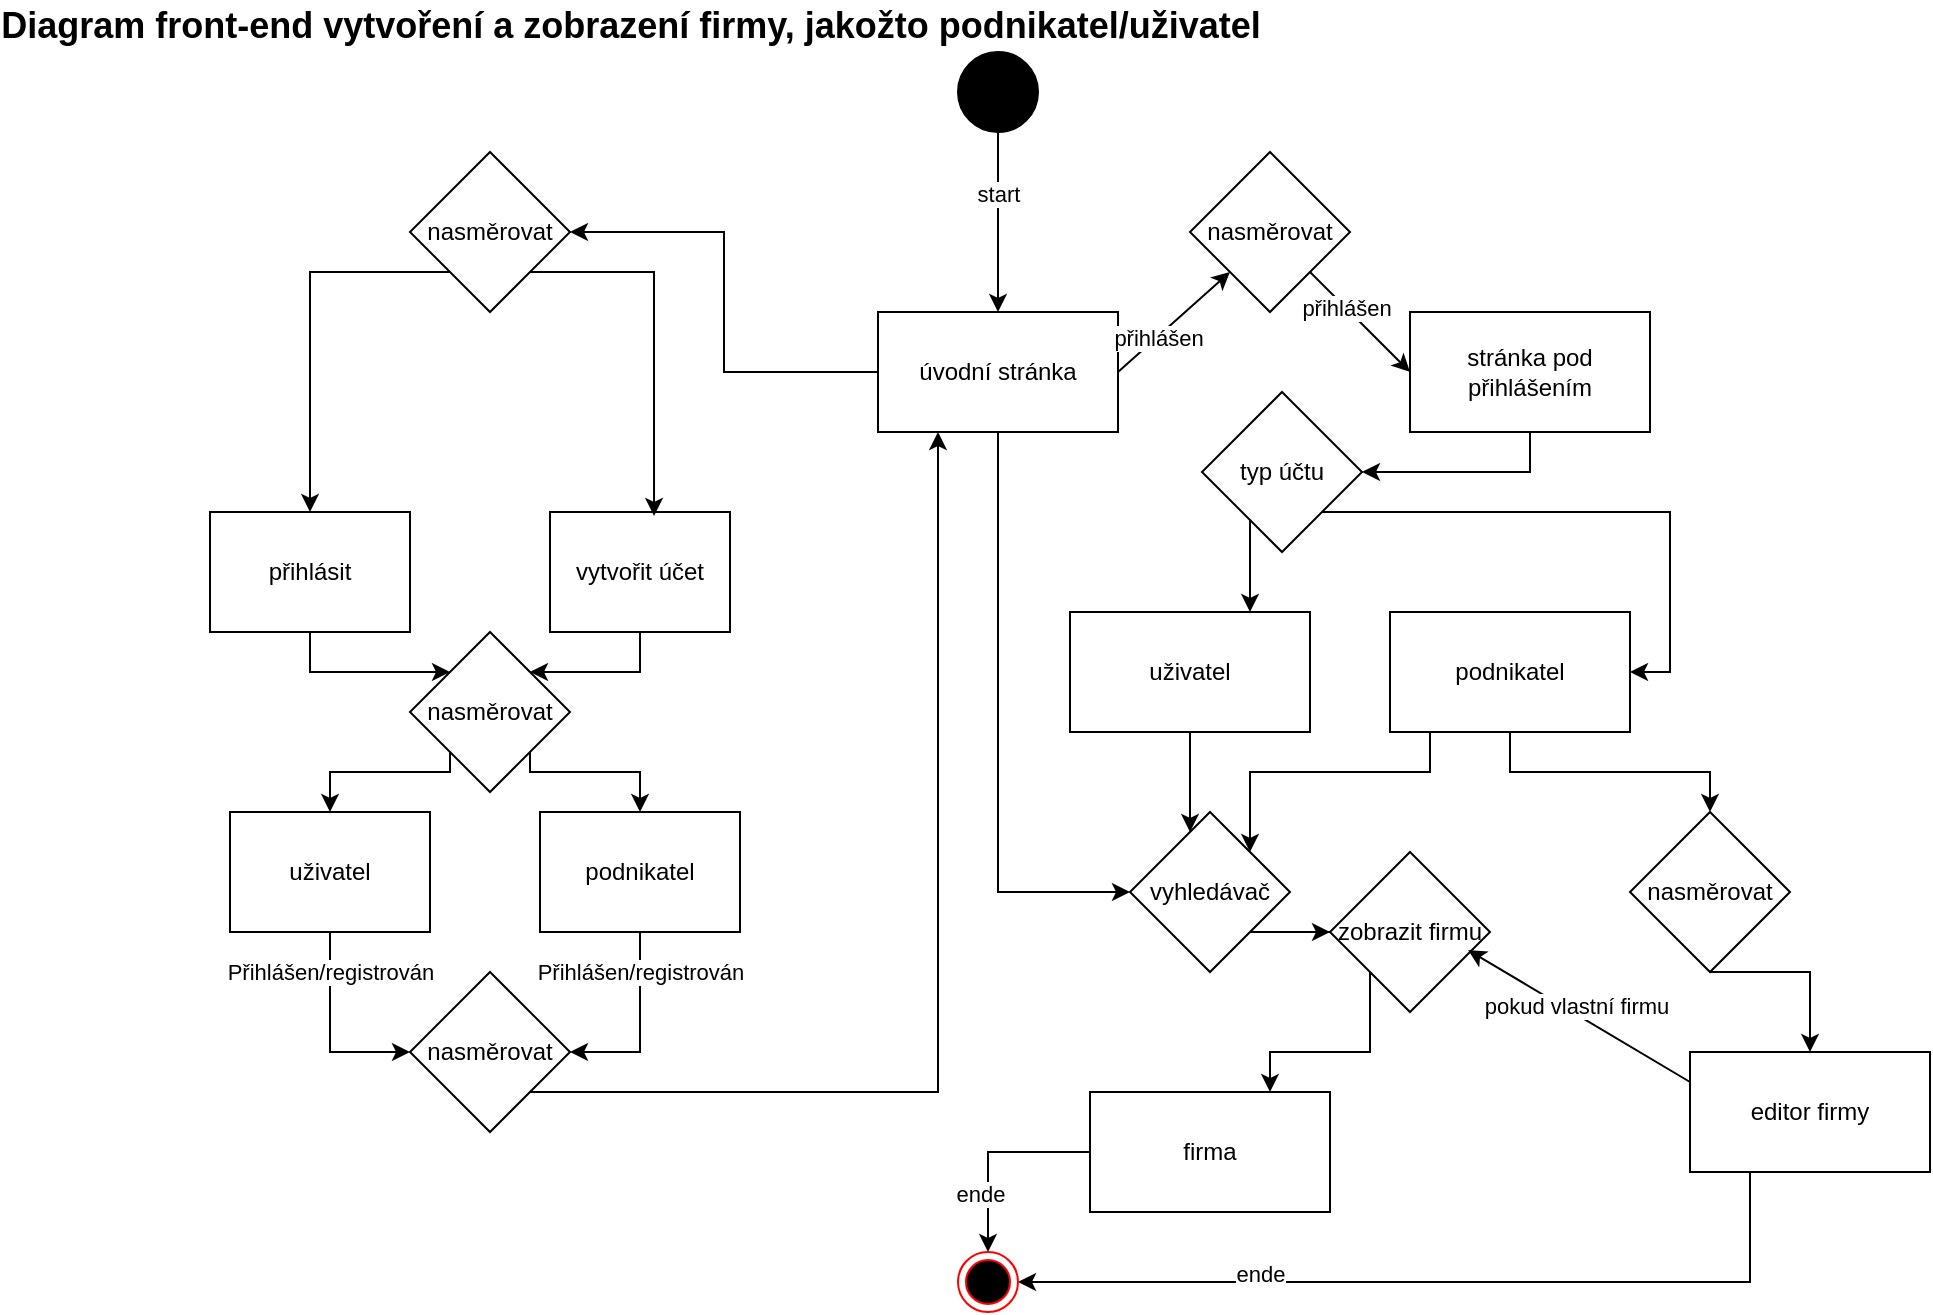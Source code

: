 <mxfile version="26.0.4">
  <diagram id="C5RBs43oDa-KdzZeNtuy" name="Page-1">
    <mxGraphModel dx="2261" dy="1897" grid="1" gridSize="10" guides="1" tooltips="1" connect="1" arrows="1" fold="1" page="1" pageScale="1" pageWidth="827" pageHeight="1169" math="0" shadow="0">
      <root>
        <mxCell id="WIyWlLk6GJQsqaUBKTNV-0" />
        <mxCell id="WIyWlLk6GJQsqaUBKTNV-1" parent="WIyWlLk6GJQsqaUBKTNV-0" />
        <mxCell id="F98A4-BxS8qPlq2a8Foa-3" style="edgeStyle=orthogonalEdgeStyle;rounded=0;orthogonalLoop=1;jettySize=auto;html=1;exitX=0;exitY=0.5;exitDx=0;exitDy=0;" edge="1" parent="WIyWlLk6GJQsqaUBKTNV-1" source="l1_Gi6-Y9cpdIQT6sdVG-0" target="F98A4-BxS8qPlq2a8Foa-0">
          <mxGeometry relative="1" as="geometry" />
        </mxCell>
        <mxCell id="F98A4-BxS8qPlq2a8Foa-31" style="edgeStyle=orthogonalEdgeStyle;rounded=0;orthogonalLoop=1;jettySize=auto;html=1;exitX=0.5;exitY=1;exitDx=0;exitDy=0;entryX=0;entryY=0.5;entryDx=0;entryDy=0;" edge="1" parent="WIyWlLk6GJQsqaUBKTNV-1" source="l1_Gi6-Y9cpdIQT6sdVG-0" target="l1_Gi6-Y9cpdIQT6sdVG-21">
          <mxGeometry relative="1" as="geometry" />
        </mxCell>
        <mxCell id="l1_Gi6-Y9cpdIQT6sdVG-0" value="úvodní stránka" style="rounded=1;whiteSpace=wrap;html=1;arcSize=0;" parent="WIyWlLk6GJQsqaUBKTNV-1" vertex="1">
          <mxGeometry x="354" width="120" height="60" as="geometry" />
        </mxCell>
        <mxCell id="F98A4-BxS8qPlq2a8Foa-7" style="edgeStyle=orthogonalEdgeStyle;rounded=0;orthogonalLoop=1;jettySize=auto;html=1;exitX=0.5;exitY=1;exitDx=0;exitDy=0;entryX=1;entryY=0;entryDx=0;entryDy=0;" edge="1" parent="WIyWlLk6GJQsqaUBKTNV-1" source="l1_Gi6-Y9cpdIQT6sdVG-1" target="F98A4-BxS8qPlq2a8Foa-6">
          <mxGeometry relative="1" as="geometry" />
        </mxCell>
        <mxCell id="l1_Gi6-Y9cpdIQT6sdVG-1" value="vytvořit účet" style="rounded=1;whiteSpace=wrap;html=1;arcSize=0;" parent="WIyWlLk6GJQsqaUBKTNV-1" vertex="1">
          <mxGeometry x="190" y="100" width="90" height="60" as="geometry" />
        </mxCell>
        <mxCell id="F98A4-BxS8qPlq2a8Foa-8" style="edgeStyle=orthogonalEdgeStyle;rounded=0;orthogonalLoop=1;jettySize=auto;html=1;exitX=0.5;exitY=1;exitDx=0;exitDy=0;entryX=0;entryY=0;entryDx=0;entryDy=0;" edge="1" parent="WIyWlLk6GJQsqaUBKTNV-1" source="l1_Gi6-Y9cpdIQT6sdVG-2" target="F98A4-BxS8qPlq2a8Foa-6">
          <mxGeometry relative="1" as="geometry" />
        </mxCell>
        <mxCell id="l1_Gi6-Y9cpdIQT6sdVG-2" value="přihlásit" style="rounded=1;whiteSpace=wrap;html=1;arcSize=0;" parent="WIyWlLk6GJQsqaUBKTNV-1" vertex="1">
          <mxGeometry x="20" y="100" width="100" height="60" as="geometry" />
        </mxCell>
        <mxCell id="F98A4-BxS8qPlq2a8Foa-14" style="edgeStyle=orthogonalEdgeStyle;rounded=0;orthogonalLoop=1;jettySize=auto;html=1;exitX=0.5;exitY=1;exitDx=0;exitDy=0;entryX=1;entryY=0.5;entryDx=0;entryDy=0;" edge="1" parent="WIyWlLk6GJQsqaUBKTNV-1" source="l1_Gi6-Y9cpdIQT6sdVG-9" target="F98A4-BxS8qPlq2a8Foa-11">
          <mxGeometry relative="1" as="geometry" />
        </mxCell>
        <mxCell id="l1_Gi6-Y9cpdIQT6sdVG-9" value="podnikatel" style="rounded=1;whiteSpace=wrap;html=1;arcSize=0;" parent="WIyWlLk6GJQsqaUBKTNV-1" vertex="1">
          <mxGeometry x="185" y="250" width="100" height="60" as="geometry" />
        </mxCell>
        <mxCell id="F98A4-BxS8qPlq2a8Foa-13" style="edgeStyle=orthogonalEdgeStyle;rounded=0;orthogonalLoop=1;jettySize=auto;html=1;exitX=0.5;exitY=1;exitDx=0;exitDy=0;entryX=0;entryY=0.5;entryDx=0;entryDy=0;" edge="1" parent="WIyWlLk6GJQsqaUBKTNV-1" source="l1_Gi6-Y9cpdIQT6sdVG-10" target="F98A4-BxS8qPlq2a8Foa-11">
          <mxGeometry relative="1" as="geometry" />
        </mxCell>
        <mxCell id="l1_Gi6-Y9cpdIQT6sdVG-10" value="uživatel" style="rounded=1;whiteSpace=wrap;html=1;arcSize=0;" parent="WIyWlLk6GJQsqaUBKTNV-1" vertex="1">
          <mxGeometry x="30" y="250" width="100" height="60" as="geometry" />
        </mxCell>
        <mxCell id="F98A4-BxS8qPlq2a8Foa-38" style="edgeStyle=orthogonalEdgeStyle;rounded=0;orthogonalLoop=1;jettySize=auto;html=1;exitX=0;exitY=1;exitDx=0;exitDy=0;entryX=0.75;entryY=0;entryDx=0;entryDy=0;" edge="1" parent="WIyWlLk6GJQsqaUBKTNV-1" source="l1_Gi6-Y9cpdIQT6sdVG-20" target="F98A4-BxS8qPlq2a8Foa-34">
          <mxGeometry relative="1" as="geometry" />
        </mxCell>
        <mxCell id="l1_Gi6-Y9cpdIQT6sdVG-20" value="zobrazit firmu" style="rhombus;whiteSpace=wrap;html=1;" parent="WIyWlLk6GJQsqaUBKTNV-1" vertex="1">
          <mxGeometry x="580" y="270" width="80" height="80" as="geometry" />
        </mxCell>
        <mxCell id="F98A4-BxS8qPlq2a8Foa-39" style="edgeStyle=orthogonalEdgeStyle;rounded=0;orthogonalLoop=1;jettySize=auto;html=1;exitX=1;exitY=1;exitDx=0;exitDy=0;entryX=0;entryY=0.5;entryDx=0;entryDy=0;" edge="1" parent="WIyWlLk6GJQsqaUBKTNV-1" source="l1_Gi6-Y9cpdIQT6sdVG-21" target="l1_Gi6-Y9cpdIQT6sdVG-20">
          <mxGeometry relative="1" as="geometry" />
        </mxCell>
        <mxCell id="l1_Gi6-Y9cpdIQT6sdVG-21" value="vyhledávač" style="rhombus;whiteSpace=wrap;html=1;" parent="WIyWlLk6GJQsqaUBKTNV-1" vertex="1">
          <mxGeometry x="480" y="250" width="80" height="80" as="geometry" />
        </mxCell>
        <mxCell id="F98A4-BxS8qPlq2a8Foa-29" style="edgeStyle=orthogonalEdgeStyle;rounded=0;orthogonalLoop=1;jettySize=auto;html=1;exitX=0.5;exitY=1;exitDx=0;exitDy=0;entryX=1;entryY=0.5;entryDx=0;entryDy=0;" edge="1" parent="WIyWlLk6GJQsqaUBKTNV-1" source="l1_Gi6-Y9cpdIQT6sdVG-26" target="l1_Gi6-Y9cpdIQT6sdVG-31">
          <mxGeometry relative="1" as="geometry" />
        </mxCell>
        <mxCell id="l1_Gi6-Y9cpdIQT6sdVG-26" value="stránka pod přihlášením" style="rounded=1;whiteSpace=wrap;html=1;arcSize=0;" parent="WIyWlLk6GJQsqaUBKTNV-1" vertex="1">
          <mxGeometry x="620" width="120" height="60" as="geometry" />
        </mxCell>
        <mxCell id="l1_Gi6-Y9cpdIQT6sdVG-27" value="" style="endArrow=classic;html=1;rounded=0;entryX=0;entryY=0.5;entryDx=0;entryDy=0;exitX=1;exitY=1;exitDx=0;exitDy=0;" parent="WIyWlLk6GJQsqaUBKTNV-1" source="F98A4-BxS8qPlq2a8Foa-19" target="l1_Gi6-Y9cpdIQT6sdVG-26" edge="1">
          <mxGeometry width="50" height="50" relative="1" as="geometry">
            <mxPoint x="590" y="-20" as="sourcePoint" />
            <mxPoint x="440" y="250" as="targetPoint" />
          </mxGeometry>
        </mxCell>
        <mxCell id="l1_Gi6-Y9cpdIQT6sdVG-28" value="přihlášen" style="edgeLabel;html=1;align=center;verticalAlign=middle;resizable=0;points=[];" parent="l1_Gi6-Y9cpdIQT6sdVG-27" vertex="1" connectable="0">
          <mxGeometry x="-0.288" relative="1" as="geometry">
            <mxPoint as="offset" />
          </mxGeometry>
        </mxCell>
        <mxCell id="l1_Gi6-Y9cpdIQT6sdVG-33" style="edgeStyle=orthogonalEdgeStyle;rounded=0;orthogonalLoop=1;jettySize=auto;html=1;exitX=1;exitY=1;exitDx=0;exitDy=0;entryX=1;entryY=0.5;entryDx=0;entryDy=0;" parent="WIyWlLk6GJQsqaUBKTNV-1" source="l1_Gi6-Y9cpdIQT6sdVG-31" target="l1_Gi6-Y9cpdIQT6sdVG-35" edge="1">
          <mxGeometry relative="1" as="geometry">
            <mxPoint x="700" y="360" as="targetPoint" />
          </mxGeometry>
        </mxCell>
        <mxCell id="F98A4-BxS8qPlq2a8Foa-28" style="edgeStyle=orthogonalEdgeStyle;rounded=0;orthogonalLoop=1;jettySize=auto;html=1;exitX=0;exitY=1;exitDx=0;exitDy=0;entryX=0.75;entryY=0;entryDx=0;entryDy=0;" edge="1" parent="WIyWlLk6GJQsqaUBKTNV-1" source="l1_Gi6-Y9cpdIQT6sdVG-31" target="l1_Gi6-Y9cpdIQT6sdVG-34">
          <mxGeometry relative="1" as="geometry">
            <mxPoint x="490" y="160" as="targetPoint" />
            <Array as="points">
              <mxPoint x="540" y="100" />
            </Array>
          </mxGeometry>
        </mxCell>
        <mxCell id="l1_Gi6-Y9cpdIQT6sdVG-31" value="typ účtu" style="rhombus;whiteSpace=wrap;html=1;" parent="WIyWlLk6GJQsqaUBKTNV-1" vertex="1">
          <mxGeometry x="516" y="40" width="80" height="80" as="geometry" />
        </mxCell>
        <mxCell id="l1_Gi6-Y9cpdIQT6sdVG-34" value="uživatel" style="rounded=0;whiteSpace=wrap;html=1;" parent="WIyWlLk6GJQsqaUBKTNV-1" vertex="1">
          <mxGeometry x="450" y="150" width="120" height="60" as="geometry" />
        </mxCell>
        <mxCell id="F98A4-BxS8qPlq2a8Foa-24" style="edgeStyle=orthogonalEdgeStyle;rounded=0;orthogonalLoop=1;jettySize=auto;html=1;exitX=0.5;exitY=1;exitDx=0;exitDy=0;entryX=0.5;entryY=0;entryDx=0;entryDy=0;" edge="1" parent="WIyWlLk6GJQsqaUBKTNV-1" source="l1_Gi6-Y9cpdIQT6sdVG-35" target="F98A4-BxS8qPlq2a8Foa-23">
          <mxGeometry relative="1" as="geometry" />
        </mxCell>
        <mxCell id="F98A4-BxS8qPlq2a8Foa-33" style="edgeStyle=orthogonalEdgeStyle;rounded=0;orthogonalLoop=1;jettySize=auto;html=1;exitX=0;exitY=1;exitDx=0;exitDy=0;entryX=1;entryY=0;entryDx=0;entryDy=0;" edge="1" parent="WIyWlLk6GJQsqaUBKTNV-1" source="l1_Gi6-Y9cpdIQT6sdVG-35" target="l1_Gi6-Y9cpdIQT6sdVG-21">
          <mxGeometry relative="1" as="geometry">
            <Array as="points">
              <mxPoint x="630" y="210" />
              <mxPoint x="630" y="230" />
              <mxPoint x="540" y="230" />
            </Array>
          </mxGeometry>
        </mxCell>
        <mxCell id="l1_Gi6-Y9cpdIQT6sdVG-35" value="podnikatel" style="rounded=0;whiteSpace=wrap;html=1;" parent="WIyWlLk6GJQsqaUBKTNV-1" vertex="1">
          <mxGeometry x="610" y="150" width="120" height="60" as="geometry" />
        </mxCell>
        <mxCell id="l1_Gi6-Y9cpdIQT6sdVG-42" value="" style="endArrow=classic;html=1;rounded=0;exitX=0;exitY=0.25;exitDx=0;exitDy=0;entryX=0.863;entryY=0.613;entryDx=0;entryDy=0;entryPerimeter=0;" parent="WIyWlLk6GJQsqaUBKTNV-1" source="F98A4-BxS8qPlq2a8Foa-22" target="l1_Gi6-Y9cpdIQT6sdVG-20" edge="1">
          <mxGeometry width="50" height="50" relative="1" as="geometry">
            <mxPoint x="390" y="500" as="sourcePoint" />
            <mxPoint x="590" y="470" as="targetPoint" />
          </mxGeometry>
        </mxCell>
        <mxCell id="l1_Gi6-Y9cpdIQT6sdVG-43" value="pokud vlastní firmu" style="edgeLabel;html=1;align=center;verticalAlign=middle;resizable=0;points=[];" parent="l1_Gi6-Y9cpdIQT6sdVG-42" vertex="1" connectable="0">
          <mxGeometry x="-0.258" relative="1" as="geometry">
            <mxPoint x="-16" y="-14" as="offset" />
          </mxGeometry>
        </mxCell>
        <mxCell id="F98A4-BxS8qPlq2a8Foa-4" style="edgeStyle=orthogonalEdgeStyle;rounded=0;orthogonalLoop=1;jettySize=auto;html=1;exitX=0;exitY=1;exitDx=0;exitDy=0;entryX=0.5;entryY=0;entryDx=0;entryDy=0;" edge="1" parent="WIyWlLk6GJQsqaUBKTNV-1" source="F98A4-BxS8qPlq2a8Foa-0" target="l1_Gi6-Y9cpdIQT6sdVG-2">
          <mxGeometry relative="1" as="geometry">
            <Array as="points">
              <mxPoint x="70" y="-20" />
            </Array>
          </mxGeometry>
        </mxCell>
        <mxCell id="F98A4-BxS8qPlq2a8Foa-0" value="nasměrovat" style="rhombus;whiteSpace=wrap;html=1;" vertex="1" parent="WIyWlLk6GJQsqaUBKTNV-1">
          <mxGeometry x="120" y="-80" width="80" height="80" as="geometry" />
        </mxCell>
        <mxCell id="F98A4-BxS8qPlq2a8Foa-2" style="edgeStyle=orthogonalEdgeStyle;rounded=0;orthogonalLoop=1;jettySize=auto;html=1;exitX=0.5;exitY=1;exitDx=0;exitDy=0;entryX=0.5;entryY=0;entryDx=0;entryDy=0;" edge="1" parent="WIyWlLk6GJQsqaUBKTNV-1" source="F98A4-BxS8qPlq2a8Foa-1" target="l1_Gi6-Y9cpdIQT6sdVG-0">
          <mxGeometry relative="1" as="geometry" />
        </mxCell>
        <mxCell id="F98A4-BxS8qPlq2a8Foa-1" value="" style="ellipse;whiteSpace=wrap;html=1;fillColor=light-dark(#000000, #1d293b);strokeColor=#000000;" vertex="1" parent="WIyWlLk6GJQsqaUBKTNV-1">
          <mxGeometry x="394" y="-130" width="40" height="40" as="geometry" />
        </mxCell>
        <mxCell id="F98A4-BxS8qPlq2a8Foa-5" style="edgeStyle=orthogonalEdgeStyle;rounded=0;orthogonalLoop=1;jettySize=auto;html=1;exitX=1;exitY=1;exitDx=0;exitDy=0;entryX=0.578;entryY=0.033;entryDx=0;entryDy=0;entryPerimeter=0;" edge="1" parent="WIyWlLk6GJQsqaUBKTNV-1" source="F98A4-BxS8qPlq2a8Foa-0" target="l1_Gi6-Y9cpdIQT6sdVG-1">
          <mxGeometry relative="1" as="geometry">
            <Array as="points">
              <mxPoint x="242" y="-20" />
            </Array>
          </mxGeometry>
        </mxCell>
        <mxCell id="F98A4-BxS8qPlq2a8Foa-9" style="edgeStyle=orthogonalEdgeStyle;rounded=0;orthogonalLoop=1;jettySize=auto;html=1;exitX=1;exitY=1;exitDx=0;exitDy=0;entryX=0.5;entryY=0;entryDx=0;entryDy=0;" edge="1" parent="WIyWlLk6GJQsqaUBKTNV-1" source="F98A4-BxS8qPlq2a8Foa-6" target="l1_Gi6-Y9cpdIQT6sdVG-9">
          <mxGeometry relative="1" as="geometry">
            <Array as="points">
              <mxPoint x="180" y="230" />
              <mxPoint x="235" y="230" />
            </Array>
          </mxGeometry>
        </mxCell>
        <mxCell id="F98A4-BxS8qPlq2a8Foa-10" style="edgeStyle=orthogonalEdgeStyle;rounded=0;orthogonalLoop=1;jettySize=auto;html=1;exitX=0;exitY=1;exitDx=0;exitDy=0;entryX=0.5;entryY=0;entryDx=0;entryDy=0;" edge="1" parent="WIyWlLk6GJQsqaUBKTNV-1" source="F98A4-BxS8qPlq2a8Foa-6" target="l1_Gi6-Y9cpdIQT6sdVG-10">
          <mxGeometry relative="1" as="geometry">
            <Array as="points">
              <mxPoint x="140" y="230" />
              <mxPoint x="80" y="230" />
            </Array>
          </mxGeometry>
        </mxCell>
        <mxCell id="F98A4-BxS8qPlq2a8Foa-6" value="nasměrovat" style="rhombus;whiteSpace=wrap;html=1;" vertex="1" parent="WIyWlLk6GJQsqaUBKTNV-1">
          <mxGeometry x="120" y="160" width="80" height="80" as="geometry" />
        </mxCell>
        <mxCell id="F98A4-BxS8qPlq2a8Foa-15" style="edgeStyle=orthogonalEdgeStyle;rounded=0;orthogonalLoop=1;jettySize=auto;html=1;exitX=1;exitY=1;exitDx=0;exitDy=0;entryX=0.25;entryY=1;entryDx=0;entryDy=0;" edge="1" parent="WIyWlLk6GJQsqaUBKTNV-1" source="F98A4-BxS8qPlq2a8Foa-11" target="l1_Gi6-Y9cpdIQT6sdVG-0">
          <mxGeometry relative="1" as="geometry">
            <Array as="points">
              <mxPoint x="384" y="390" />
            </Array>
          </mxGeometry>
        </mxCell>
        <mxCell id="F98A4-BxS8qPlq2a8Foa-11" value="nasměrovat" style="rhombus;whiteSpace=wrap;html=1;" vertex="1" parent="WIyWlLk6GJQsqaUBKTNV-1">
          <mxGeometry x="120" y="330" width="80" height="80" as="geometry" />
        </mxCell>
        <mxCell id="F98A4-BxS8qPlq2a8Foa-17" value="Přihlášen/registrován" style="edgeLabel;html=1;align=center;verticalAlign=middle;resizable=0;points=[];" vertex="1" connectable="0" parent="WIyWlLk6GJQsqaUBKTNV-1">
          <mxGeometry x="235" y="330" as="geometry" />
        </mxCell>
        <mxCell id="F98A4-BxS8qPlq2a8Foa-18" value="Přihlášen/registrován" style="edgeLabel;html=1;align=center;verticalAlign=middle;resizable=0;points=[];" vertex="1" connectable="0" parent="WIyWlLk6GJQsqaUBKTNV-1">
          <mxGeometry x="80" y="330" as="geometry" />
        </mxCell>
        <mxCell id="F98A4-BxS8qPlq2a8Foa-19" value="nasměrovat" style="rhombus;whiteSpace=wrap;html=1;" vertex="1" parent="WIyWlLk6GJQsqaUBKTNV-1">
          <mxGeometry x="510" y="-80" width="80" height="80" as="geometry" />
        </mxCell>
        <mxCell id="F98A4-BxS8qPlq2a8Foa-20" value="" style="endArrow=classic;html=1;rounded=0;entryX=0;entryY=1;entryDx=0;entryDy=0;exitX=1;exitY=0.5;exitDx=0;exitDy=0;" edge="1" parent="WIyWlLk6GJQsqaUBKTNV-1" source="l1_Gi6-Y9cpdIQT6sdVG-0" target="F98A4-BxS8qPlq2a8Foa-19">
          <mxGeometry width="50" height="50" relative="1" as="geometry">
            <mxPoint x="516" y="40" as="sourcePoint" />
            <mxPoint x="566" y="90" as="targetPoint" />
          </mxGeometry>
        </mxCell>
        <mxCell id="F98A4-BxS8qPlq2a8Foa-21" value="přihlášen" style="edgeLabel;html=1;align=center;verticalAlign=middle;resizable=0;points=[];" vertex="1" connectable="0" parent="F98A4-BxS8qPlq2a8Foa-20">
          <mxGeometry x="-0.288" relative="1" as="geometry">
            <mxPoint as="offset" />
          </mxGeometry>
        </mxCell>
        <mxCell id="F98A4-BxS8qPlq2a8Foa-42" style="edgeStyle=orthogonalEdgeStyle;rounded=0;orthogonalLoop=1;jettySize=auto;html=1;exitX=0.25;exitY=1;exitDx=0;exitDy=0;entryX=1;entryY=0.5;entryDx=0;entryDy=0;" edge="1" parent="WIyWlLk6GJQsqaUBKTNV-1" source="F98A4-BxS8qPlq2a8Foa-22" target="F98A4-BxS8qPlq2a8Foa-40">
          <mxGeometry relative="1" as="geometry" />
        </mxCell>
        <mxCell id="F98A4-BxS8qPlq2a8Foa-22" value="editor firmy" style="rounded=0;whiteSpace=wrap;html=1;" vertex="1" parent="WIyWlLk6GJQsqaUBKTNV-1">
          <mxGeometry x="760" y="370" width="120" height="60" as="geometry" />
        </mxCell>
        <mxCell id="F98A4-BxS8qPlq2a8Foa-26" style="edgeStyle=orthogonalEdgeStyle;rounded=0;orthogonalLoop=1;jettySize=auto;html=1;exitX=0.5;exitY=1;exitDx=0;exitDy=0;entryX=0.5;entryY=0;entryDx=0;entryDy=0;" edge="1" parent="WIyWlLk6GJQsqaUBKTNV-1" source="F98A4-BxS8qPlq2a8Foa-23" target="F98A4-BxS8qPlq2a8Foa-22">
          <mxGeometry relative="1" as="geometry">
            <Array as="points">
              <mxPoint x="820" y="330" />
            </Array>
          </mxGeometry>
        </mxCell>
        <mxCell id="F98A4-BxS8qPlq2a8Foa-23" value="nasměrovat" style="rhombus;whiteSpace=wrap;html=1;" vertex="1" parent="WIyWlLk6GJQsqaUBKTNV-1">
          <mxGeometry x="730" y="250" width="80" height="80" as="geometry" />
        </mxCell>
        <mxCell id="F98A4-BxS8qPlq2a8Foa-32" style="edgeStyle=orthogonalEdgeStyle;rounded=0;orthogonalLoop=1;jettySize=auto;html=1;exitX=0.5;exitY=1;exitDx=0;exitDy=0;entryX=0.375;entryY=0.125;entryDx=0;entryDy=0;entryPerimeter=0;" edge="1" parent="WIyWlLk6GJQsqaUBKTNV-1" source="l1_Gi6-Y9cpdIQT6sdVG-34" target="l1_Gi6-Y9cpdIQT6sdVG-21">
          <mxGeometry relative="1" as="geometry" />
        </mxCell>
        <mxCell id="F98A4-BxS8qPlq2a8Foa-41" style="edgeStyle=orthogonalEdgeStyle;rounded=0;orthogonalLoop=1;jettySize=auto;html=1;exitX=0;exitY=0.5;exitDx=0;exitDy=0;entryX=0.5;entryY=0;entryDx=0;entryDy=0;" edge="1" parent="WIyWlLk6GJQsqaUBKTNV-1" source="F98A4-BxS8qPlq2a8Foa-34" target="F98A4-BxS8qPlq2a8Foa-40">
          <mxGeometry relative="1" as="geometry" />
        </mxCell>
        <mxCell id="F98A4-BxS8qPlq2a8Foa-34" value="firma" style="rounded=0;whiteSpace=wrap;html=1;" vertex="1" parent="WIyWlLk6GJQsqaUBKTNV-1">
          <mxGeometry x="460" y="390" width="120" height="60" as="geometry" />
        </mxCell>
        <mxCell id="F98A4-BxS8qPlq2a8Foa-40" value="" style="ellipse;html=1;shape=endState;fillColor=#000000;strokeColor=#ff0000;" vertex="1" parent="WIyWlLk6GJQsqaUBKTNV-1">
          <mxGeometry x="394" y="470" width="30" height="30" as="geometry" />
        </mxCell>
        <mxCell id="F98A4-BxS8qPlq2a8Foa-43" value="Diagram front-end vytvoření a zobrazení firmy, jakožto podnikatel/uživatel" style="text;align=center;fontStyle=1;verticalAlign=middle;spacingLeft=3;spacingRight=3;strokeColor=none;rotatable=0;points=[[0,0.5],[1,0.5]];portConstraint=eastwest;html=1;fontSize=18;" vertex="1" parent="WIyWlLk6GJQsqaUBKTNV-1">
          <mxGeometry x="190" y="-156" width="80" height="26" as="geometry" />
        </mxCell>
        <mxCell id="F98A4-BxS8qPlq2a8Foa-44" value="&lt;div&gt;start&lt;/div&gt;" style="edgeLabel;html=1;align=center;verticalAlign=middle;resizable=0;points=[];" vertex="1" connectable="0" parent="WIyWlLk6GJQsqaUBKTNV-1">
          <mxGeometry x="409.0" y="-60.002" as="geometry">
            <mxPoint x="5" y="1" as="offset" />
          </mxGeometry>
        </mxCell>
        <mxCell id="F98A4-BxS8qPlq2a8Foa-45" value="&lt;div&gt;ende&lt;/div&gt;" style="edgeLabel;html=1;align=center;verticalAlign=middle;resizable=0;points=[];" vertex="1" connectable="0" parent="WIyWlLk6GJQsqaUBKTNV-1">
          <mxGeometry x="400.0" y="439.998" as="geometry">
            <mxPoint x="5" y="1" as="offset" />
          </mxGeometry>
        </mxCell>
        <mxCell id="F98A4-BxS8qPlq2a8Foa-46" value="&lt;div&gt;ende&lt;/div&gt;" style="edgeLabel;html=1;align=center;verticalAlign=middle;resizable=0;points=[];" vertex="1" connectable="0" parent="WIyWlLk6GJQsqaUBKTNV-1">
          <mxGeometry x="540.0" y="479.998" as="geometry">
            <mxPoint x="5" y="1" as="offset" />
          </mxGeometry>
        </mxCell>
      </root>
    </mxGraphModel>
  </diagram>
</mxfile>

